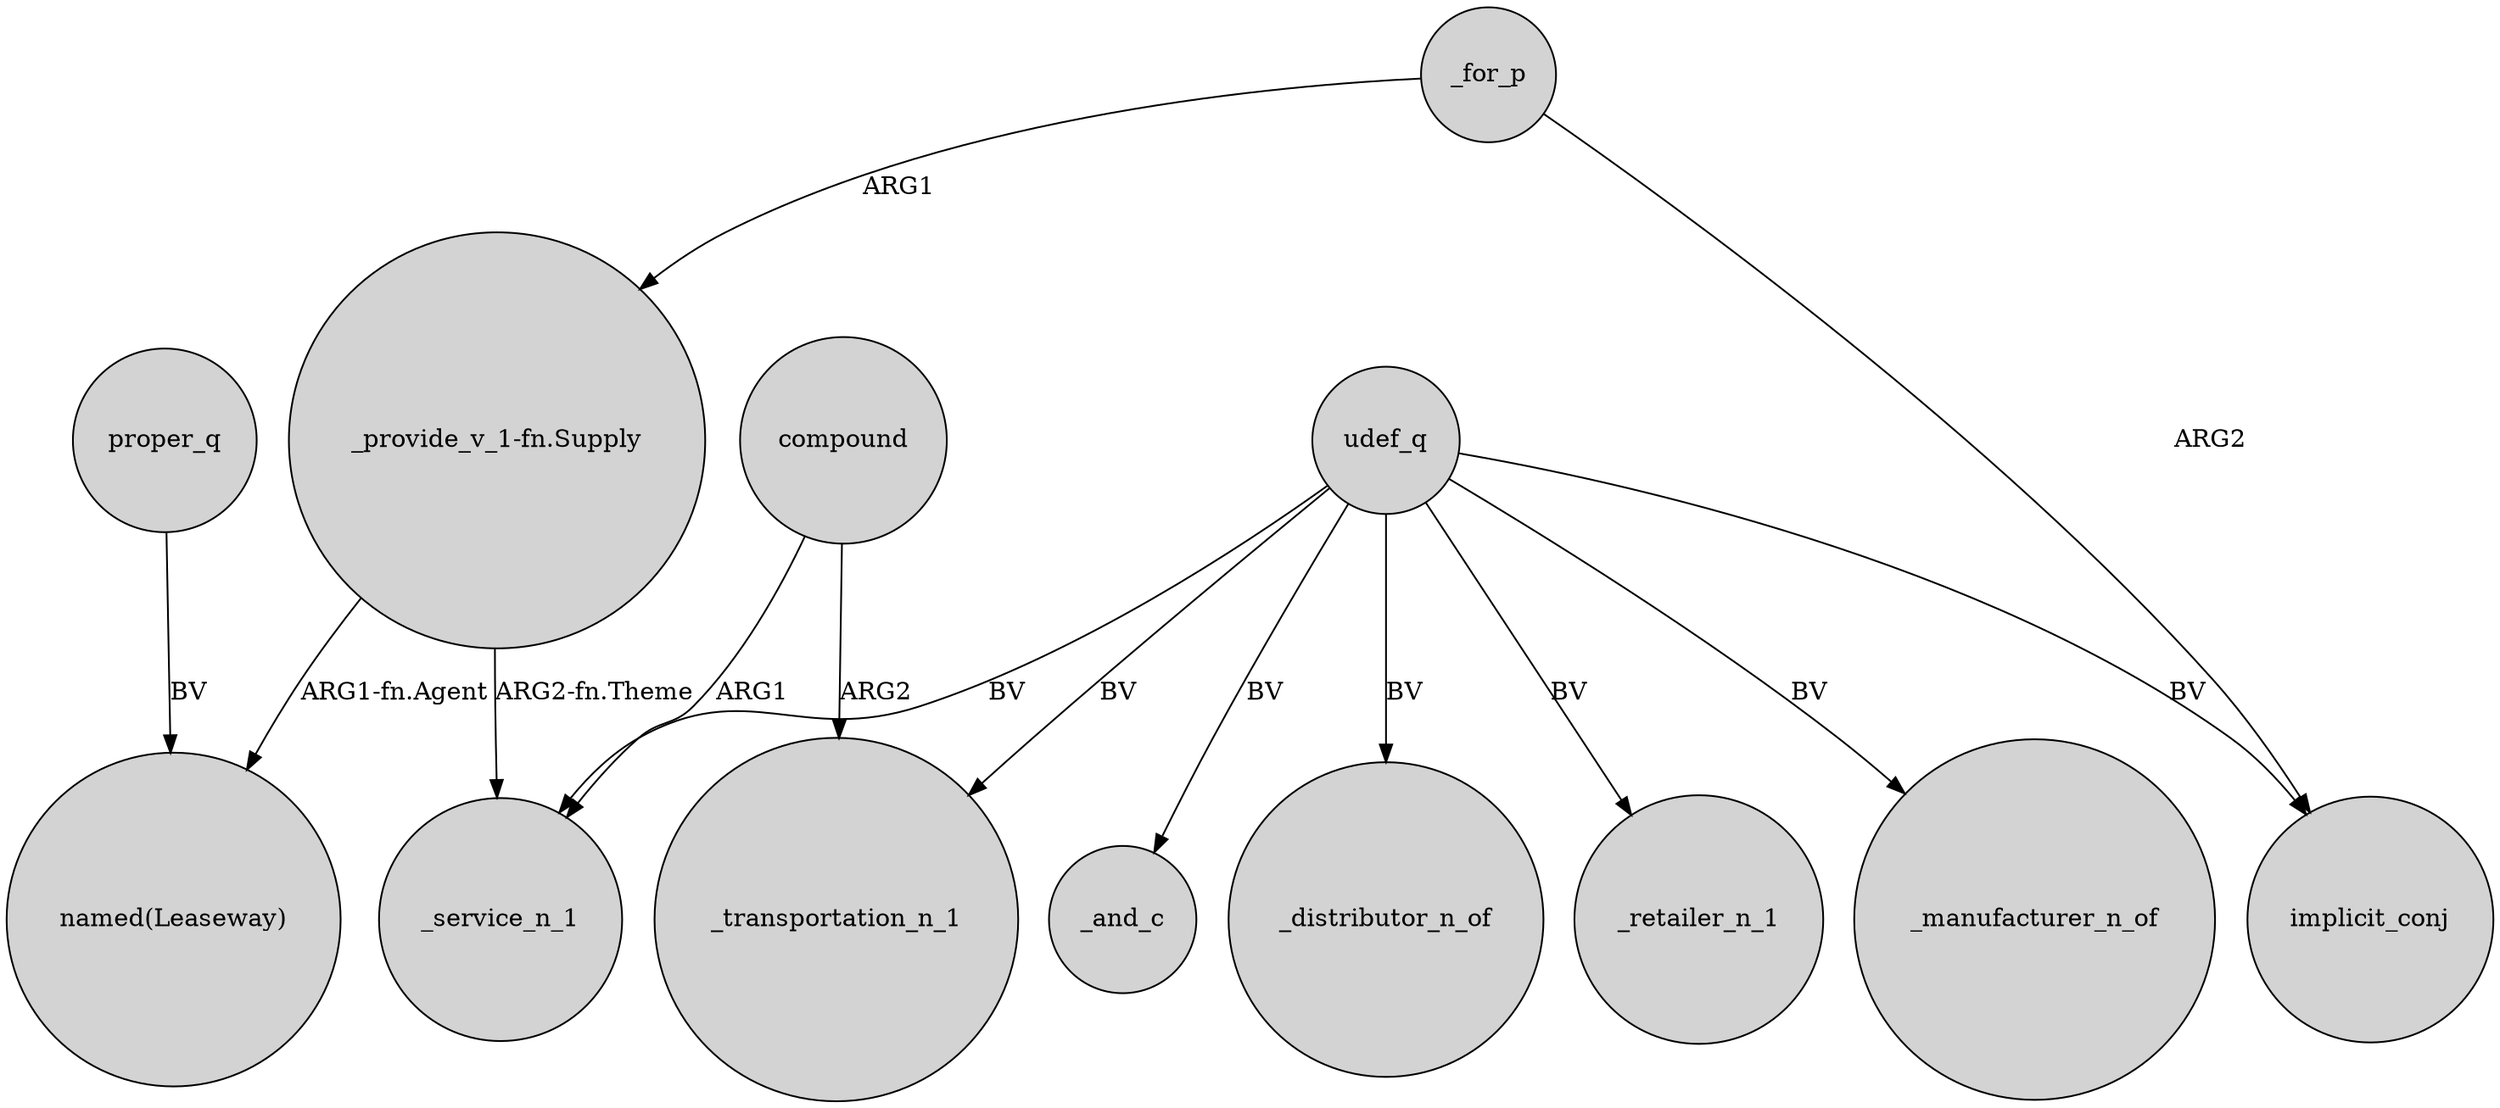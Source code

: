 digraph {
	node [shape=circle style=filled]
	compound -> _transportation_n_1 [label=ARG2]
	_for_p -> "_provide_v_1-fn.Supply" [label=ARG1]
	udef_q -> _service_n_1 [label=BV]
	udef_q -> _distributor_n_of [label=BV]
	udef_q -> _retailer_n_1 [label=BV]
	"_provide_v_1-fn.Supply" -> _service_n_1 [label="ARG2-fn.Theme"]
	udef_q -> _transportation_n_1 [label=BV]
	proper_q -> "named(Leaseway)" [label=BV]
	"_provide_v_1-fn.Supply" -> "named(Leaseway)" [label="ARG1-fn.Agent"]
	_for_p -> implicit_conj [label=ARG2]
	udef_q -> implicit_conj [label=BV]
	compound -> _service_n_1 [label=ARG1]
	udef_q -> _manufacturer_n_of [label=BV]
	udef_q -> _and_c [label=BV]
}
